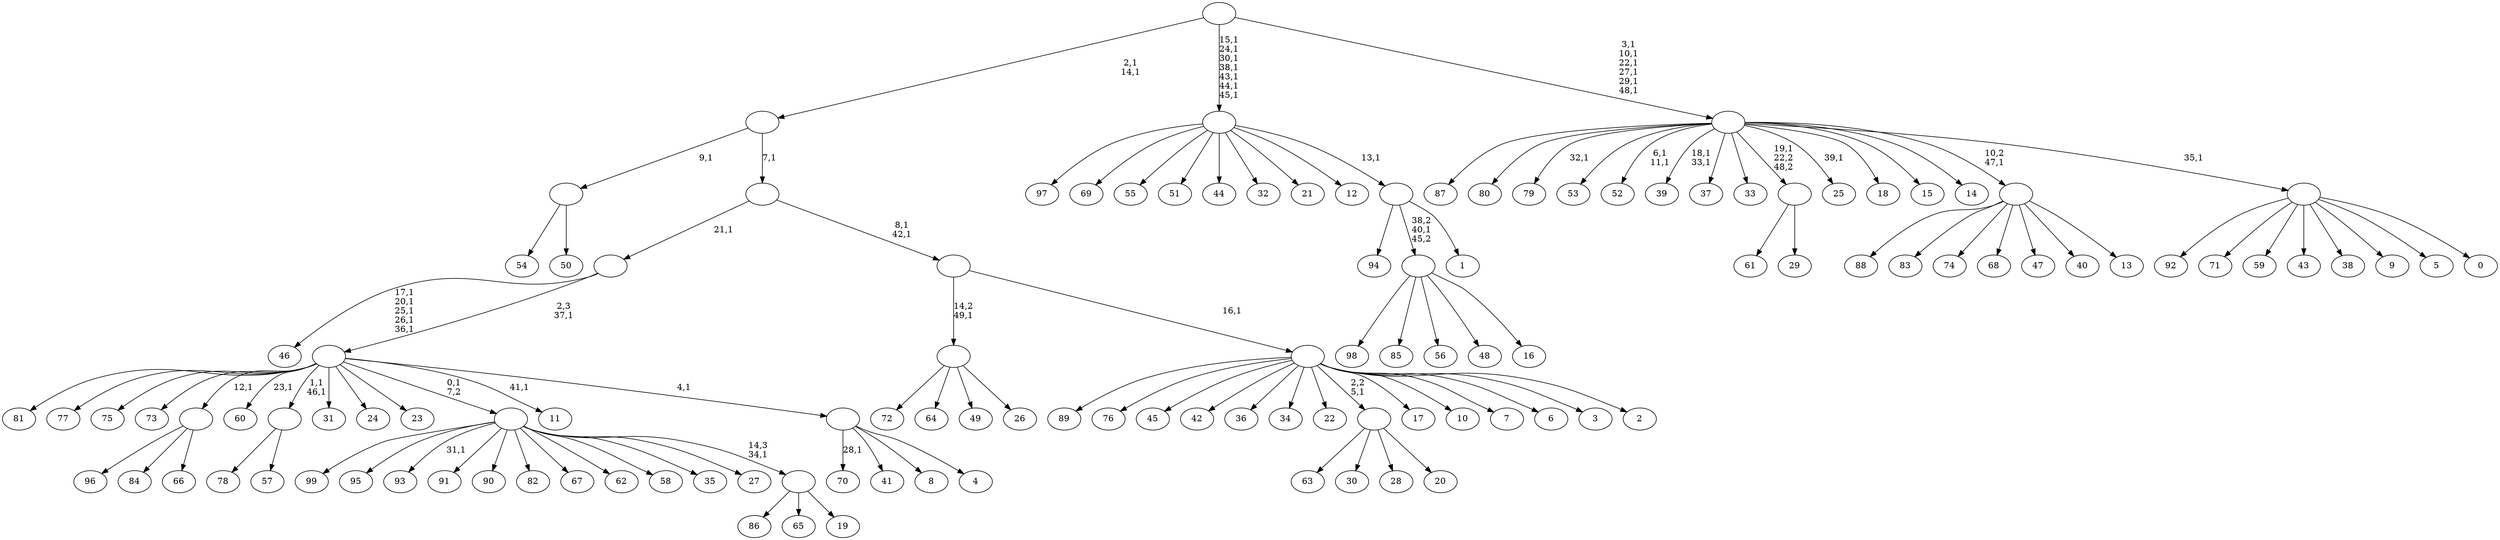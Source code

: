 digraph T {
	150 [label="99"]
	149 [label="98"]
	148 [label="97"]
	147 [label="96"]
	146 [label="95"]
	145 [label="94"]
	144 [label="93"]
	142 [label="92"]
	141 [label="91"]
	140 [label="90"]
	139 [label="89"]
	138 [label="88"]
	137 [label="87"]
	136 [label="86"]
	135 [label="85"]
	134 [label="84"]
	133 [label="83"]
	132 [label="82"]
	131 [label="81"]
	130 [label="80"]
	129 [label="79"]
	127 [label="78"]
	126 [label="77"]
	125 [label="76"]
	124 [label="75"]
	123 [label="74"]
	122 [label="73"]
	121 [label="72"]
	120 [label="71"]
	119 [label="70"]
	117 [label="69"]
	116 [label="68"]
	115 [label="67"]
	114 [label="66"]
	113 [label=""]
	112 [label="65"]
	111 [label="64"]
	110 [label="63"]
	109 [label="62"]
	108 [label="61"]
	107 [label="60"]
	105 [label="59"]
	104 [label="58"]
	103 [label="57"]
	102 [label=""]
	100 [label="56"]
	99 [label="55"]
	98 [label="54"]
	97 [label="53"]
	96 [label="52"]
	93 [label="51"]
	92 [label="50"]
	91 [label=""]
	90 [label="49"]
	89 [label="48"]
	88 [label="47"]
	87 [label="46"]
	81 [label="45"]
	80 [label="44"]
	79 [label="43"]
	78 [label="42"]
	77 [label="41"]
	76 [label="40"]
	75 [label="39"]
	72 [label="38"]
	71 [label="37"]
	70 [label="36"]
	69 [label="35"]
	68 [label="34"]
	67 [label="33"]
	66 [label="32"]
	65 [label="31"]
	64 [label="30"]
	63 [label="29"]
	62 [label=""]
	61 [label="28"]
	60 [label="27"]
	59 [label="26"]
	58 [label=""]
	57 [label="25"]
	55 [label="24"]
	54 [label="23"]
	53 [label="22"]
	52 [label="21"]
	51 [label="20"]
	50 [label=""]
	49 [label="19"]
	48 [label=""]
	47 [label=""]
	46 [label="18"]
	45 [label="17"]
	44 [label="16"]
	43 [label=""]
	42 [label="15"]
	41 [label="14"]
	40 [label="13"]
	39 [label=""]
	38 [label="12"]
	37 [label="11"]
	35 [label="10"]
	34 [label="9"]
	33 [label="8"]
	32 [label="7"]
	31 [label="6"]
	30 [label="5"]
	29 [label="4"]
	28 [label=""]
	27 [label=""]
	26 [label=""]
	25 [label="3"]
	24 [label="2"]
	23 [label=""]
	22 [label=""]
	20 [label=""]
	19 [label=""]
	17 [label="1"]
	16 [label=""]
	15 [label=""]
	8 [label="0"]
	7 [label=""]
	6 [label=""]
	0 [label=""]
	113 -> 147 [label=""]
	113 -> 134 [label=""]
	113 -> 114 [label=""]
	102 -> 127 [label=""]
	102 -> 103 [label=""]
	91 -> 98 [label=""]
	91 -> 92 [label=""]
	62 -> 108 [label=""]
	62 -> 63 [label=""]
	58 -> 121 [label=""]
	58 -> 111 [label=""]
	58 -> 90 [label=""]
	58 -> 59 [label=""]
	50 -> 110 [label=""]
	50 -> 64 [label=""]
	50 -> 61 [label=""]
	50 -> 51 [label=""]
	48 -> 136 [label=""]
	48 -> 112 [label=""]
	48 -> 49 [label=""]
	47 -> 144 [label="31,1"]
	47 -> 150 [label=""]
	47 -> 146 [label=""]
	47 -> 141 [label=""]
	47 -> 140 [label=""]
	47 -> 132 [label=""]
	47 -> 115 [label=""]
	47 -> 109 [label=""]
	47 -> 104 [label=""]
	47 -> 69 [label=""]
	47 -> 60 [label=""]
	47 -> 48 [label="14,3\n34,1"]
	43 -> 149 [label=""]
	43 -> 135 [label=""]
	43 -> 100 [label=""]
	43 -> 89 [label=""]
	43 -> 44 [label=""]
	39 -> 138 [label=""]
	39 -> 133 [label=""]
	39 -> 123 [label=""]
	39 -> 116 [label=""]
	39 -> 88 [label=""]
	39 -> 76 [label=""]
	39 -> 40 [label=""]
	28 -> 119 [label="28,1"]
	28 -> 77 [label=""]
	28 -> 33 [label=""]
	28 -> 29 [label=""]
	27 -> 37 [label="41,1"]
	27 -> 102 [label="1,1\n46,1"]
	27 -> 107 [label="23,1"]
	27 -> 131 [label=""]
	27 -> 126 [label=""]
	27 -> 124 [label=""]
	27 -> 122 [label=""]
	27 -> 113 [label="12,1"]
	27 -> 65 [label=""]
	27 -> 55 [label=""]
	27 -> 54 [label=""]
	27 -> 47 [label="0,1\n7,2"]
	27 -> 28 [label="4,1"]
	26 -> 87 [label="17,1\n20,1\n25,1\n26,1\n36,1"]
	26 -> 27 [label="2,3\n37,1"]
	23 -> 139 [label=""]
	23 -> 125 [label=""]
	23 -> 81 [label=""]
	23 -> 78 [label=""]
	23 -> 70 [label=""]
	23 -> 68 [label=""]
	23 -> 53 [label=""]
	23 -> 50 [label="2,2\n5,1"]
	23 -> 45 [label=""]
	23 -> 35 [label=""]
	23 -> 32 [label=""]
	23 -> 31 [label=""]
	23 -> 25 [label=""]
	23 -> 24 [label=""]
	22 -> 58 [label="14,2\n49,1"]
	22 -> 23 [label="16,1"]
	20 -> 22 [label="8,1\n42,1"]
	20 -> 26 [label="21,1"]
	19 -> 91 [label="9,1"]
	19 -> 20 [label="7,1"]
	16 -> 145 [label=""]
	16 -> 43 [label="38,2\n40,1\n45,2"]
	16 -> 17 [label=""]
	15 -> 148 [label=""]
	15 -> 117 [label=""]
	15 -> 99 [label=""]
	15 -> 93 [label=""]
	15 -> 80 [label=""]
	15 -> 66 [label=""]
	15 -> 52 [label=""]
	15 -> 38 [label=""]
	15 -> 16 [label="13,1"]
	7 -> 142 [label=""]
	7 -> 120 [label=""]
	7 -> 105 [label=""]
	7 -> 79 [label=""]
	7 -> 72 [label=""]
	7 -> 34 [label=""]
	7 -> 30 [label=""]
	7 -> 8 [label=""]
	6 -> 57 [label="39,1"]
	6 -> 75 [label="18,1\n33,1"]
	6 -> 96 [label="6,1\n11,1"]
	6 -> 129 [label="32,1"]
	6 -> 137 [label=""]
	6 -> 130 [label=""]
	6 -> 97 [label=""]
	6 -> 71 [label=""]
	6 -> 67 [label=""]
	6 -> 62 [label="19,1\n22,2\n48,2"]
	6 -> 46 [label=""]
	6 -> 42 [label=""]
	6 -> 41 [label=""]
	6 -> 39 [label="10,2\n47,1"]
	6 -> 7 [label="35,1"]
	0 -> 6 [label="3,1\n10,1\n22,1\n27,1\n29,1\n48,1"]
	0 -> 15 [label="15,1\n24,1\n30,1\n38,1\n43,1\n44,1\n45,1"]
	0 -> 19 [label="2,1\n14,1"]
}
